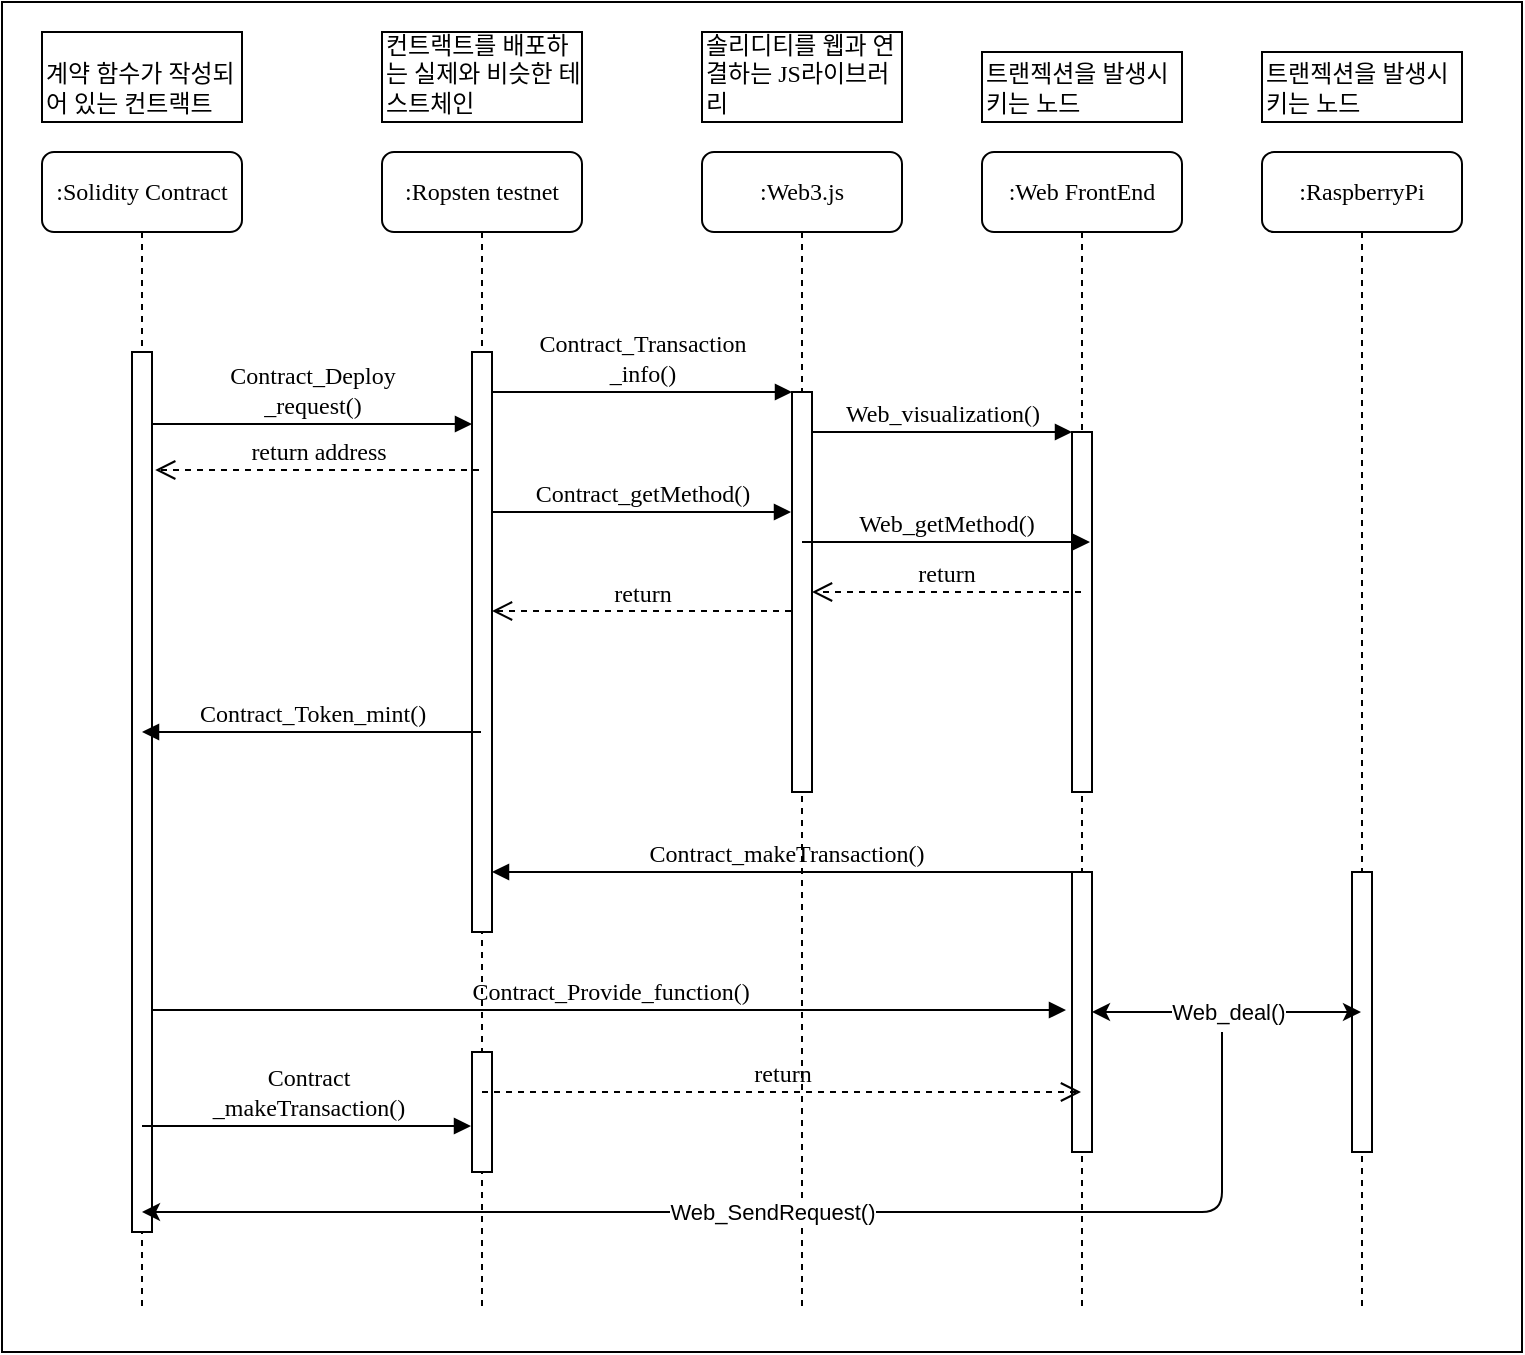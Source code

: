 <mxfile version="13.0.1" type="github">
  <diagram name="Page-1" id="13e1069c-82ec-6db2-03f1-153e76fe0fe0">
    <mxGraphModel dx="1038" dy="499" grid="1" gridSize="10" guides="1" tooltips="1" connect="1" arrows="1" fold="1" page="1" pageScale="1" pageWidth="1100" pageHeight="850" background="#ffffff" math="0" shadow="0">
      <root>
        <mxCell id="0" />
        <mxCell id="1" parent="0" />
        <mxCell id="3s6WjT6B0tPwRMVtVVJ8-29" value="" style="rounded=0;whiteSpace=wrap;html=1;align=left;" parent="1" vertex="1">
          <mxGeometry x="50" y="5" width="760" height="675" as="geometry" />
        </mxCell>
        <mxCell id="7baba1c4bc27f4b0-2" value=":Ropsten testnet" style="shape=umlLifeline;perimeter=lifelinePerimeter;whiteSpace=wrap;html=1;container=1;collapsible=0;recursiveResize=0;outlineConnect=0;rounded=1;shadow=0;comic=0;labelBackgroundColor=none;strokeWidth=1;fontFamily=Verdana;fontSize=12;align=center;" parent="1" vertex="1">
          <mxGeometry x="240" y="80" width="100" height="580" as="geometry" />
        </mxCell>
        <mxCell id="7baba1c4bc27f4b0-10" value="" style="html=1;points=[];perimeter=orthogonalPerimeter;rounded=0;shadow=0;comic=0;labelBackgroundColor=none;strokeWidth=1;fontFamily=Verdana;fontSize=12;align=center;" parent="7baba1c4bc27f4b0-2" vertex="1">
          <mxGeometry x="45" y="100" width="10" height="290" as="geometry" />
        </mxCell>
        <mxCell id="3s6WjT6B0tPwRMVtVVJ8-22" value="" style="html=1;points=[];perimeter=orthogonalPerimeter;rounded=0;shadow=0;comic=0;labelBackgroundColor=none;strokeWidth=1;fontFamily=Verdana;fontSize=12;align=center;" parent="7baba1c4bc27f4b0-2" vertex="1">
          <mxGeometry x="45" y="450" width="10" height="60" as="geometry" />
        </mxCell>
        <mxCell id="7baba1c4bc27f4b0-3" value=":Web3.js" style="shape=umlLifeline;perimeter=lifelinePerimeter;whiteSpace=wrap;html=1;container=1;collapsible=0;recursiveResize=0;outlineConnect=0;rounded=1;shadow=0;comic=0;labelBackgroundColor=none;strokeWidth=1;fontFamily=Verdana;fontSize=12;align=center;" parent="1" vertex="1">
          <mxGeometry x="400" y="80" width="100" height="580" as="geometry" />
        </mxCell>
        <mxCell id="7baba1c4bc27f4b0-13" value="" style="html=1;points=[];perimeter=orthogonalPerimeter;rounded=0;shadow=0;comic=0;labelBackgroundColor=none;strokeWidth=1;fontFamily=Verdana;fontSize=12;align=center;" parent="7baba1c4bc27f4b0-3" vertex="1">
          <mxGeometry x="45" y="120" width="10" height="200" as="geometry" />
        </mxCell>
        <mxCell id="7baba1c4bc27f4b0-4" value=":Web FrontEnd" style="shape=umlLifeline;perimeter=lifelinePerimeter;whiteSpace=wrap;html=1;container=1;collapsible=0;recursiveResize=0;outlineConnect=0;rounded=1;shadow=0;comic=0;labelBackgroundColor=none;strokeWidth=1;fontFamily=Verdana;fontSize=12;align=center;" parent="1" vertex="1">
          <mxGeometry x="540" y="80" width="100" height="580" as="geometry" />
        </mxCell>
        <mxCell id="7baba1c4bc27f4b0-8" value=":Solidity Contract" style="shape=umlLifeline;perimeter=lifelinePerimeter;whiteSpace=wrap;html=1;container=1;collapsible=0;recursiveResize=0;outlineConnect=0;rounded=1;shadow=0;comic=0;labelBackgroundColor=none;strokeWidth=1;fontFamily=Verdana;fontSize=12;align=center;" parent="1" vertex="1">
          <mxGeometry x="70" y="80" width="100" height="580" as="geometry" />
        </mxCell>
        <mxCell id="7baba1c4bc27f4b0-9" value="" style="html=1;points=[];perimeter=orthogonalPerimeter;rounded=0;shadow=0;comic=0;labelBackgroundColor=none;strokeWidth=1;fontFamily=Verdana;fontSize=12;align=center;" parent="7baba1c4bc27f4b0-8" vertex="1">
          <mxGeometry x="45" y="100" width="10" height="440" as="geometry" />
        </mxCell>
        <mxCell id="7baba1c4bc27f4b0-16" value="" style="html=1;points=[];perimeter=orthogonalPerimeter;rounded=0;shadow=0;comic=0;labelBackgroundColor=none;strokeWidth=1;fontFamily=Verdana;fontSize=12;align=center;" parent="1" vertex="1">
          <mxGeometry x="585" y="220" width="10" height="180" as="geometry" />
        </mxCell>
        <mxCell id="7baba1c4bc27f4b0-17" value="Web_visualization()" style="html=1;verticalAlign=bottom;endArrow=block;labelBackgroundColor=none;fontFamily=Verdana;fontSize=12;edgeStyle=elbowEdgeStyle;elbow=vertical;" parent="1" source="7baba1c4bc27f4b0-13" target="7baba1c4bc27f4b0-16" edge="1">
          <mxGeometry relative="1" as="geometry">
            <mxPoint x="510" y="220" as="sourcePoint" />
            <Array as="points">
              <mxPoint x="460" y="220" />
            </Array>
          </mxGeometry>
        </mxCell>
        <mxCell id="7baba1c4bc27f4b0-22" value="" style="html=1;points=[];perimeter=orthogonalPerimeter;rounded=0;shadow=0;comic=0;labelBackgroundColor=none;strokeWidth=1;fontFamily=Verdana;fontSize=12;align=center;" parent="1" vertex="1">
          <mxGeometry x="585" y="440" width="10" height="140" as="geometry" />
        </mxCell>
        <mxCell id="7baba1c4bc27f4b0-23" value="Contract_Provide_function()" style="html=1;verticalAlign=bottom;endArrow=block;labelBackgroundColor=none;fontFamily=Verdana;fontSize=12;" parent="1" source="7baba1c4bc27f4b0-9" edge="1">
          <mxGeometry relative="1" as="geometry">
            <mxPoint x="510" y="420" as="sourcePoint" />
            <mxPoint x="582" y="509" as="targetPoint" />
          </mxGeometry>
        </mxCell>
        <mxCell id="7baba1c4bc27f4b0-11" value="Contract_Deploy&lt;br&gt;_request()" style="html=1;verticalAlign=bottom;endArrow=block;labelBackgroundColor=none;fontFamily=Verdana;fontSize=12;edgeStyle=elbowEdgeStyle;elbow=vertical;" parent="1" edge="1">
          <mxGeometry relative="1" as="geometry">
            <mxPoint x="125" y="216" as="sourcePoint" />
            <mxPoint x="285" y="216" as="targetPoint" />
            <Array as="points">
              <mxPoint x="250" y="216" />
              <mxPoint x="260" y="206" />
              <mxPoint x="190" y="236" />
              <mxPoint x="270" y="236" />
              <mxPoint x="240" y="236" />
              <mxPoint x="200" y="306" />
            </Array>
          </mxGeometry>
        </mxCell>
        <mxCell id="7baba1c4bc27f4b0-14" value="Contract_Transaction&lt;br&gt;_info()" style="html=1;verticalAlign=bottom;endArrow=block;entryX=0;entryY=0;labelBackgroundColor=none;fontFamily=Verdana;fontSize=12;edgeStyle=elbowEdgeStyle;elbow=vertical;" parent="1" source="7baba1c4bc27f4b0-10" target="7baba1c4bc27f4b0-13" edge="1">
          <mxGeometry relative="1" as="geometry">
            <mxPoint x="370" y="200" as="sourcePoint" />
          </mxGeometry>
        </mxCell>
        <mxCell id="7baba1c4bc27f4b0-40" value="계약 함수가 작성되어 있는 컨트랙트" style="shape=note;whiteSpace=wrap;html=1;size=0;verticalAlign=bottom;align=left;spacingTop=-6;rounded=0;shadow=0;comic=0;labelBackgroundColor=none;strokeWidth=1;fontFamily=Verdana;fontSize=12" parent="1" vertex="1">
          <mxGeometry x="70" y="20" width="100" height="45" as="geometry" />
        </mxCell>
        <mxCell id="7baba1c4bc27f4b0-41" value="컨트랙트를 배포하는 실제와 비슷한 테스트체인" style="shape=note;whiteSpace=wrap;html=1;size=0;verticalAlign=bottom;align=left;spacingTop=-6;rounded=0;shadow=0;comic=0;labelBackgroundColor=none;strokeWidth=1;fontFamily=Verdana;fontSize=12" parent="1" vertex="1">
          <mxGeometry x="240" y="20" width="100" height="45" as="geometry" />
        </mxCell>
        <mxCell id="7baba1c4bc27f4b0-42" value="솔리디티를 웹과 연결하는 JS라이브러리" style="shape=note;whiteSpace=wrap;html=1;size=0;verticalAlign=bottom;align=left;spacingTop=-6;rounded=0;shadow=0;comic=0;labelBackgroundColor=none;strokeWidth=1;fontFamily=Verdana;fontSize=12" parent="1" vertex="1">
          <mxGeometry x="400" y="20" width="100" height="45" as="geometry" />
        </mxCell>
        <mxCell id="7baba1c4bc27f4b0-43" value="트랜젝션을 발생시키는 노드" style="shape=note;whiteSpace=wrap;html=1;size=0;verticalAlign=bottom;align=left;spacingTop=-6;rounded=0;shadow=0;comic=0;labelBackgroundColor=none;strokeWidth=1;fontFamily=Verdana;fontSize=12" parent="1" vertex="1">
          <mxGeometry x="540" y="30" width="100" height="35" as="geometry" />
        </mxCell>
        <mxCell id="3s6WjT6B0tPwRMVtVVJ8-8" value="Contract_Token_mint()" style="html=1;verticalAlign=bottom;endArrow=block;labelBackgroundColor=none;fontFamily=Verdana;fontSize=12;edgeStyle=elbowEdgeStyle;elbow=vertical;" parent="1" source="7baba1c4bc27f4b0-2" target="7baba1c4bc27f4b0-8" edge="1">
          <mxGeometry relative="1" as="geometry">
            <mxPoint x="280" y="220" as="sourcePoint" />
            <mxPoint x="130" y="221" as="targetPoint" />
            <Array as="points">
              <mxPoint x="160" y="210" />
              <mxPoint x="300" y="200" />
              <mxPoint x="205" y="230" />
            </Array>
          </mxGeometry>
        </mxCell>
        <mxCell id="3s6WjT6B0tPwRMVtVVJ8-9" value="return address" style="html=1;verticalAlign=bottom;endArrow=open;dashed=1;endSize=8;labelBackgroundColor=none;fontFamily=Verdana;fontSize=12;edgeStyle=elbowEdgeStyle;elbow=vertical;entryX=1.26;entryY=0.133;entryDx=0;entryDy=0;entryPerimeter=0;" parent="1" edge="1">
          <mxGeometry relative="1" as="geometry">
            <mxPoint x="126.6" y="238.52" as="targetPoint" />
            <Array as="points">
              <mxPoint x="159" y="239" />
              <mxPoint x="194" y="270" />
              <mxPoint x="224" y="270" />
            </Array>
            <mxPoint x="288.5" y="239" as="sourcePoint" />
          </mxGeometry>
        </mxCell>
        <mxCell id="3s6WjT6B0tPwRMVtVVJ8-12" value="Contract_makeTransaction()" style="html=1;verticalAlign=bottom;endArrow=block;labelBackgroundColor=none;fontFamily=Verdana;fontSize=12;edgeStyle=elbowEdgeStyle;elbow=vertical;" parent="1" source="7baba1c4bc27f4b0-4" target="7baba1c4bc27f4b0-10" edge="1">
          <mxGeometry relative="1" as="geometry">
            <mxPoint x="520" y="450" as="sourcePoint" />
            <mxPoint x="350" y="450" as="targetPoint" />
            <Array as="points">
              <mxPoint x="440" y="440" />
              <mxPoint x="530.5" y="280" />
              <mxPoint x="435.5" y="310" />
            </Array>
          </mxGeometry>
        </mxCell>
        <mxCell id="3s6WjT6B0tPwRMVtVVJ8-16" value=":RaspberryPi" style="shape=umlLifeline;perimeter=lifelinePerimeter;whiteSpace=wrap;html=1;container=1;collapsible=0;recursiveResize=0;outlineConnect=0;rounded=1;shadow=0;comic=0;labelBackgroundColor=none;strokeWidth=1;fontFamily=Verdana;fontSize=12;align=center;" parent="1" vertex="1">
          <mxGeometry x="680" y="80" width="100" height="580" as="geometry" />
        </mxCell>
        <mxCell id="3s6WjT6B0tPwRMVtVVJ8-18" value="" style="html=1;points=[];perimeter=orthogonalPerimeter;rounded=0;shadow=0;comic=0;labelBackgroundColor=none;strokeWidth=1;fontFamily=Verdana;fontSize=12;align=center;" parent="1" vertex="1">
          <mxGeometry x="725" y="440" width="10" height="140" as="geometry" />
        </mxCell>
        <mxCell id="3s6WjT6B0tPwRMVtVVJ8-19" value="트랜젝션을 발생시키는 노드" style="shape=note;whiteSpace=wrap;html=1;size=0;verticalAlign=bottom;align=left;spacingTop=-6;rounded=0;shadow=0;comic=0;labelBackgroundColor=none;strokeWidth=1;fontFamily=Verdana;fontSize=12" parent="1" vertex="1">
          <mxGeometry x="680" y="30" width="100" height="35" as="geometry" />
        </mxCell>
        <mxCell id="3s6WjT6B0tPwRMVtVVJ8-20" value="Web_deal()" style="endArrow=classic;startArrow=classic;html=1;" parent="1" source="7baba1c4bc27f4b0-22" target="3s6WjT6B0tPwRMVtVVJ8-16" edge="1">
          <mxGeometry width="50" height="50" relative="1" as="geometry">
            <mxPoint x="620" y="500" as="sourcePoint" />
            <mxPoint x="670" y="450" as="targetPoint" />
          </mxGeometry>
        </mxCell>
        <mxCell id="3s6WjT6B0tPwRMVtVVJ8-21" value="Web_SendRequest()" style="endArrow=classic;html=1;" parent="1" target="7baba1c4bc27f4b0-8" edge="1">
          <mxGeometry width="50" height="50" relative="1" as="geometry">
            <mxPoint x="660" y="520" as="sourcePoint" />
            <mxPoint x="360" y="630" as="targetPoint" />
            <Array as="points">
              <mxPoint x="660" y="610" />
            </Array>
          </mxGeometry>
        </mxCell>
        <mxCell id="3s6WjT6B0tPwRMVtVVJ8-23" value="Contract&lt;br&gt;_makeTransaction()" style="html=1;verticalAlign=bottom;endArrow=block;labelBackgroundColor=none;fontFamily=Verdana;fontSize=12;edgeStyle=elbowEdgeStyle;elbow=vertical;" parent="1" edge="1">
          <mxGeometry relative="1" as="geometry">
            <mxPoint x="120" y="567" as="sourcePoint" />
            <mxPoint x="284.5" y="567" as="targetPoint" />
            <Array as="points">
              <mxPoint x="185" y="567" />
              <mxPoint x="265" y="567" />
              <mxPoint x="235" y="567" />
              <mxPoint x="195" y="637" />
            </Array>
          </mxGeometry>
        </mxCell>
        <mxCell id="3s6WjT6B0tPwRMVtVVJ8-24" value="Web_getMethod()" style="html=1;verticalAlign=bottom;endArrow=block;labelBackgroundColor=none;fontFamily=Verdana;fontSize=12;edgeStyle=elbowEdgeStyle;elbow=vertical;entryX=0.9;entryY=0.307;entryDx=0;entryDy=0;entryPerimeter=0;" parent="1" source="7baba1c4bc27f4b0-3" target="7baba1c4bc27f4b0-16" edge="1">
          <mxGeometry relative="1" as="geometry">
            <mxPoint x="468" y="270" as="sourcePoint" />
            <mxPoint x="632.5" y="270" as="targetPoint" />
            <Array as="points">
              <mxPoint x="570" y="275" />
              <mxPoint x="613" y="270" />
              <mxPoint x="583" y="270" />
              <mxPoint x="543" y="340" />
            </Array>
          </mxGeometry>
        </mxCell>
        <mxCell id="3s6WjT6B0tPwRMVtVVJ8-25" value="return" style="html=1;verticalAlign=bottom;endArrow=open;dashed=1;endSize=8;labelBackgroundColor=none;fontFamily=Verdana;fontSize=12;edgeStyle=elbowEdgeStyle;elbow=vertical;" parent="1" source="7baba1c4bc27f4b0-4" edge="1">
          <mxGeometry relative="1" as="geometry">
            <mxPoint x="455" y="300" as="targetPoint" />
            <Array as="points">
              <mxPoint x="530" y="300" />
              <mxPoint x="425" y="300" />
            </Array>
            <mxPoint x="489.5" y="300" as="sourcePoint" />
          </mxGeometry>
        </mxCell>
        <mxCell id="3s6WjT6B0tPwRMVtVVJ8-26" value="Contract_getMethod()" style="html=1;verticalAlign=bottom;endArrow=block;labelBackgroundColor=none;fontFamily=Verdana;fontSize=12;edgeStyle=elbowEdgeStyle;elbow=vertical;entryX=0.9;entryY=0.307;entryDx=0;entryDy=0;entryPerimeter=0;" parent="1" source="7baba1c4bc27f4b0-10" edge="1">
          <mxGeometry relative="1" as="geometry">
            <mxPoint x="300" y="260" as="sourcePoint" />
            <mxPoint x="444.5" y="260.26" as="targetPoint" />
            <Array as="points">
              <mxPoint x="420.5" y="260" />
              <mxPoint x="463.5" y="255" />
              <mxPoint x="433.5" y="255" />
              <mxPoint x="393.5" y="325" />
            </Array>
          </mxGeometry>
        </mxCell>
        <mxCell id="3s6WjT6B0tPwRMVtVVJ8-27" value="return" style="html=1;verticalAlign=bottom;endArrow=open;dashed=1;endSize=8;labelBackgroundColor=none;fontFamily=Verdana;fontSize=12;edgeStyle=elbowEdgeStyle;elbow=vertical;" parent="1" target="7baba1c4bc27f4b0-10" edge="1">
          <mxGeometry relative="1" as="geometry">
            <mxPoint x="310" y="309.5" as="targetPoint" />
            <Array as="points">
              <mxPoint x="385" y="309.5" />
              <mxPoint x="280" y="309.5" />
            </Array>
            <mxPoint x="444.5" y="309.5" as="sourcePoint" />
          </mxGeometry>
        </mxCell>
        <mxCell id="3s6WjT6B0tPwRMVtVVJ8-28" value="return" style="html=1;verticalAlign=bottom;endArrow=open;dashed=1;endSize=8;labelBackgroundColor=none;fontFamily=Verdana;fontSize=12;edgeStyle=elbowEdgeStyle;elbow=vertical;" parent="1" source="7baba1c4bc27f4b0-2" target="7baba1c4bc27f4b0-4" edge="1">
          <mxGeometry relative="1" as="geometry">
            <mxPoint x="340" y="560" as="targetPoint" />
            <Array as="points">
              <mxPoint x="390" y="550" />
              <mxPoint x="430" y="560" />
              <mxPoint x="325" y="560" />
            </Array>
            <mxPoint x="489.5" y="560" as="sourcePoint" />
          </mxGeometry>
        </mxCell>
      </root>
    </mxGraphModel>
  </diagram>
</mxfile>
